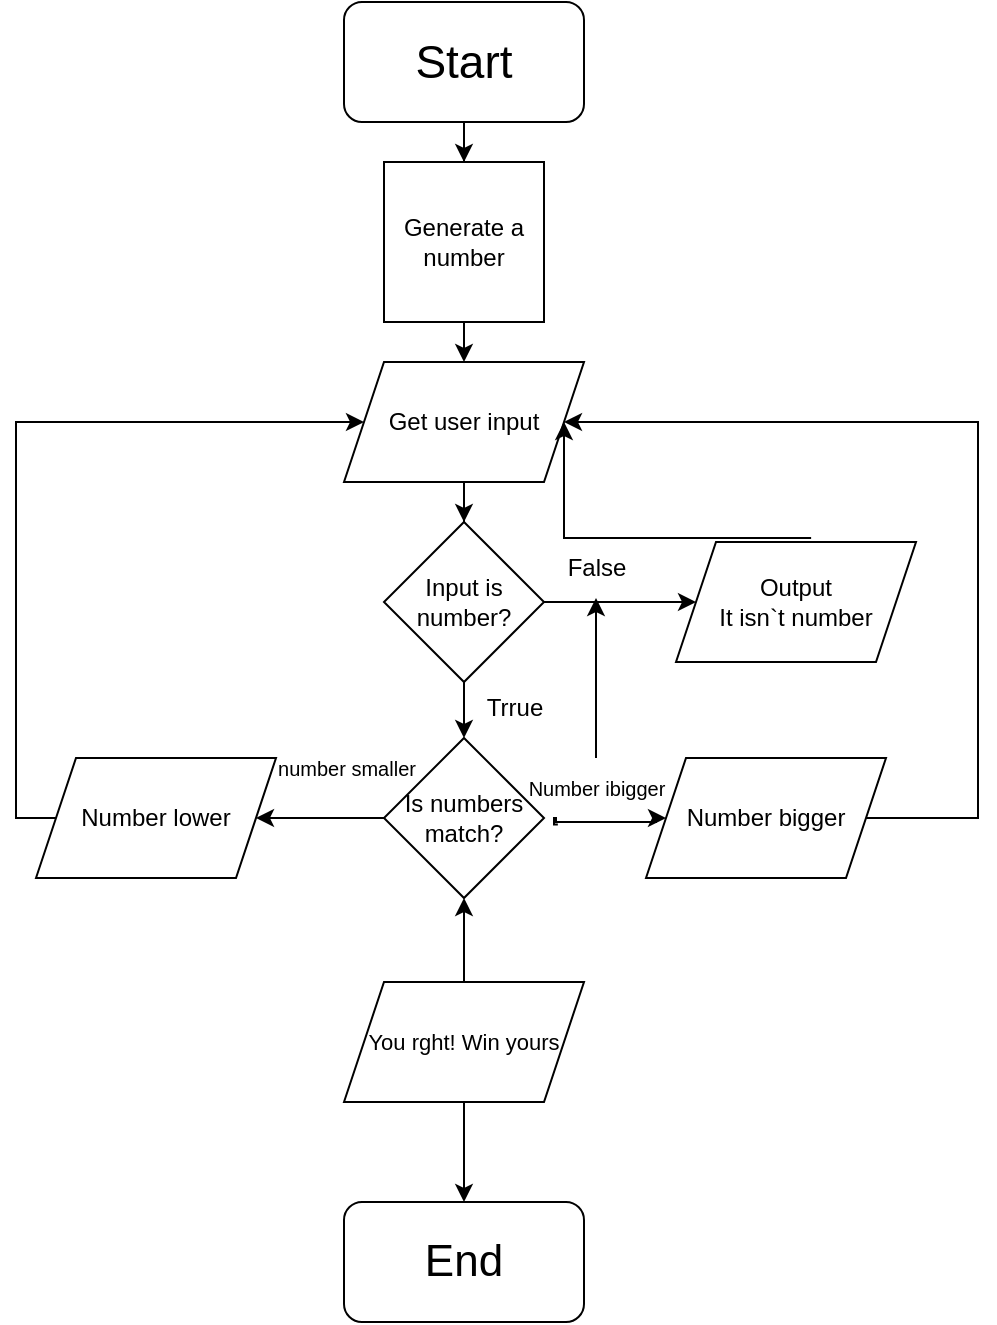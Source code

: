 <mxfile version="21.7.5" type="github">
  <diagram name="Страница — 1" id="zEwPG2Rf7rxG7eiGCEeS">
    <mxGraphModel dx="1009" dy="581" grid="1" gridSize="10" guides="1" tooltips="1" connect="1" arrows="1" fold="1" page="1" pageScale="1" pageWidth="827" pageHeight="1169" math="0" shadow="0">
      <root>
        <mxCell id="0" />
        <mxCell id="1" parent="0" />
        <mxCell id="aCeoo1v0vQvurUPuVx7p-3" value="" style="edgeStyle=orthogonalEdgeStyle;rounded=0;orthogonalLoop=1;jettySize=auto;html=1;" parent="1" source="aCeoo1v0vQvurUPuVx7p-1" target="aCeoo1v0vQvurUPuVx7p-2" edge="1">
          <mxGeometry relative="1" as="geometry" />
        </mxCell>
        <mxCell id="aCeoo1v0vQvurUPuVx7p-1" value="&lt;font style=&quot;font-size: 23px;&quot;&gt;Start&lt;/font&gt;" style="rounded=1;whiteSpace=wrap;html=1;" parent="1" vertex="1">
          <mxGeometry x="354" y="30" width="120" height="60" as="geometry" />
        </mxCell>
        <mxCell id="aCeoo1v0vQvurUPuVx7p-7" value="" style="edgeStyle=orthogonalEdgeStyle;rounded=0;orthogonalLoop=1;jettySize=auto;html=1;" parent="1" source="aCeoo1v0vQvurUPuVx7p-2" edge="1">
          <mxGeometry relative="1" as="geometry">
            <mxPoint x="414" y="210" as="targetPoint" />
          </mxGeometry>
        </mxCell>
        <mxCell id="aCeoo1v0vQvurUPuVx7p-2" value="Generate a number" style="whiteSpace=wrap;html=1;aspect=fixed;" parent="1" vertex="1">
          <mxGeometry x="374" y="110" width="80" height="80" as="geometry" />
        </mxCell>
        <mxCell id="aCeoo1v0vQvurUPuVx7p-13" value="" style="edgeStyle=orthogonalEdgeStyle;rounded=0;orthogonalLoop=1;jettySize=auto;html=1;" parent="1" source="aCeoo1v0vQvurUPuVx7p-8" target="aCeoo1v0vQvurUPuVx7p-9" edge="1">
          <mxGeometry relative="1" as="geometry" />
        </mxCell>
        <mxCell id="aCeoo1v0vQvurUPuVx7p-8" value="Get user input" style="shape=parallelogram;perimeter=parallelogramPerimeter;whiteSpace=wrap;html=1;fixedSize=1;" parent="1" vertex="1">
          <mxGeometry x="354" y="210" width="120" height="60" as="geometry" />
        </mxCell>
        <mxCell id="aCeoo1v0vQvurUPuVx7p-11" value="" style="edgeStyle=orthogonalEdgeStyle;rounded=0;orthogonalLoop=1;jettySize=auto;html=1;" parent="1" source="aCeoo1v0vQvurUPuVx7p-9" edge="1">
          <mxGeometry relative="1" as="geometry">
            <mxPoint x="530" y="330" as="targetPoint" />
          </mxGeometry>
        </mxCell>
        <mxCell id="aCeoo1v0vQvurUPuVx7p-17" value="" style="edgeStyle=orthogonalEdgeStyle;rounded=0;orthogonalLoop=1;jettySize=auto;html=1;" parent="1" source="aCeoo1v0vQvurUPuVx7p-9" target="aCeoo1v0vQvurUPuVx7p-16" edge="1">
          <mxGeometry relative="1" as="geometry" />
        </mxCell>
        <mxCell id="aCeoo1v0vQvurUPuVx7p-9" value="Input is number?" style="rhombus;whiteSpace=wrap;html=1;" parent="1" vertex="1">
          <mxGeometry x="374" y="290" width="80" height="80" as="geometry" />
        </mxCell>
        <mxCell id="aCeoo1v0vQvurUPuVx7p-12" value="False" style="text;html=1;align=center;verticalAlign=middle;resizable=0;points=[];autosize=1;strokeColor=none;fillColor=none;" parent="1" vertex="1">
          <mxGeometry x="455" y="298" width="50" height="30" as="geometry" />
        </mxCell>
        <mxCell id="aCeoo1v0vQvurUPuVx7p-15" style="edgeStyle=orthogonalEdgeStyle;rounded=0;orthogonalLoop=1;jettySize=auto;html=1;entryX=1;entryY=0.5;entryDx=0;entryDy=0;exitX=0.563;exitY=-0.033;exitDx=0;exitDy=0;exitPerimeter=0;" parent="1" source="aCeoo1v0vQvurUPuVx7p-14" target="aCeoo1v0vQvurUPuVx7p-8" edge="1">
          <mxGeometry relative="1" as="geometry">
            <mxPoint x="580" y="220" as="targetPoint" />
          </mxGeometry>
        </mxCell>
        <mxCell id="aCeoo1v0vQvurUPuVx7p-14" value="Output&lt;br&gt;It isn`t number" style="shape=parallelogram;perimeter=parallelogramPerimeter;whiteSpace=wrap;html=1;fixedSize=1;" parent="1" vertex="1">
          <mxGeometry x="520" y="300" width="120" height="60" as="geometry" />
        </mxCell>
        <mxCell id="aCeoo1v0vQvurUPuVx7p-27" value="" style="edgeStyle=orthogonalEdgeStyle;rounded=0;orthogonalLoop=1;jettySize=auto;html=1;" parent="1" source="aCeoo1v0vQvurUPuVx7p-16" target="aCeoo1v0vQvurUPuVx7p-26" edge="1">
          <mxGeometry relative="1" as="geometry" />
        </mxCell>
        <mxCell id="aCeoo1v0vQvurUPuVx7p-16" value="Is numbers match?" style="rhombus;whiteSpace=wrap;html=1;" parent="1" vertex="1">
          <mxGeometry x="374" y="398" width="80" height="80" as="geometry" />
        </mxCell>
        <mxCell id="aCeoo1v0vQvurUPuVx7p-18" value="Trrue" style="text;html=1;align=center;verticalAlign=middle;resizable=0;points=[];autosize=1;strokeColor=none;fillColor=none;" parent="1" vertex="1">
          <mxGeometry x="414" y="368" width="50" height="30" as="geometry" />
        </mxCell>
        <mxCell id="aCeoo1v0vQvurUPuVx7p-19" value="Number bigger" style="shape=parallelogram;perimeter=parallelogramPerimeter;whiteSpace=wrap;html=1;fixedSize=1;" parent="1" vertex="1">
          <mxGeometry x="505" y="408" width="120" height="60" as="geometry" />
        </mxCell>
        <mxCell id="aCeoo1v0vQvurUPuVx7p-22" style="edgeStyle=orthogonalEdgeStyle;rounded=0;orthogonalLoop=1;jettySize=auto;html=1;entryX=1;entryY=0.5;entryDx=0;entryDy=0;exitX=1;exitY=0.5;exitDx=0;exitDy=0;" parent="1" source="aCeoo1v0vQvurUPuVx7p-19" target="aCeoo1v0vQvurUPuVx7p-8" edge="1">
          <mxGeometry relative="1" as="geometry">
            <mxPoint x="671" y="408" as="sourcePoint" />
            <mxPoint x="570" y="240" as="targetPoint" />
            <Array as="points">
              <mxPoint x="671" y="438" />
              <mxPoint x="671" y="240" />
            </Array>
          </mxGeometry>
        </mxCell>
        <mxCell id="aCeoo1v0vQvurUPuVx7p-24" value="" style="edgeStyle=orthogonalEdgeStyle;rounded=0;orthogonalLoop=1;jettySize=auto;html=1;entryX=0;entryY=0.5;entryDx=0;entryDy=0;exitX=0.288;exitY=1.107;exitDx=0;exitDy=0;exitPerimeter=0;" parent="1" source="aCeoo1v0vQvurUPuVx7p-23" target="aCeoo1v0vQvurUPuVx7p-19" edge="1">
          <mxGeometry relative="1" as="geometry">
            <mxPoint x="454" y="438" as="sourcePoint" />
            <mxPoint x="515" y="438" as="targetPoint" />
            <Array as="points">
              <mxPoint x="459" y="438" />
              <mxPoint x="460" y="438" />
              <mxPoint x="460" y="440" />
              <mxPoint x="510" y="440" />
              <mxPoint x="510" y="438" />
            </Array>
          </mxGeometry>
        </mxCell>
        <mxCell id="aCeoo1v0vQvurUPuVx7p-25" value="" style="edgeStyle=orthogonalEdgeStyle;rounded=0;orthogonalLoop=1;jettySize=auto;html=1;" parent="1" source="aCeoo1v0vQvurUPuVx7p-23" target="aCeoo1v0vQvurUPuVx7p-12" edge="1">
          <mxGeometry relative="1" as="geometry" />
        </mxCell>
        <mxCell id="aCeoo1v0vQvurUPuVx7p-23" value="Number ibigger" style="text;html=1;align=center;verticalAlign=middle;resizable=0;points=[];autosize=1;strokeColor=none;fillColor=none;spacing=3;fontSize=10;" parent="1" vertex="1">
          <mxGeometry x="435" y="408" width="90" height="30" as="geometry" />
        </mxCell>
        <mxCell id="aCeoo1v0vQvurUPuVx7p-29" value="" style="edgeStyle=orthogonalEdgeStyle;rounded=0;orthogonalLoop=1;jettySize=auto;html=1;entryX=0;entryY=0.5;entryDx=0;entryDy=0;" parent="1" source="aCeoo1v0vQvurUPuVx7p-26" target="aCeoo1v0vQvurUPuVx7p-8" edge="1">
          <mxGeometry relative="1" as="geometry">
            <mxPoint x="150" y="240" as="targetPoint" />
            <Array as="points">
              <mxPoint x="190" y="438" />
              <mxPoint x="190" y="240" />
            </Array>
          </mxGeometry>
        </mxCell>
        <mxCell id="aCeoo1v0vQvurUPuVx7p-26" value="Number lower" style="shape=parallelogram;perimeter=parallelogramPerimeter;whiteSpace=wrap;html=1;fixedSize=1;" parent="1" vertex="1">
          <mxGeometry x="200" y="408" width="120" height="60" as="geometry" />
        </mxCell>
        <mxCell id="aCeoo1v0vQvurUPuVx7p-30" value="number smaller" style="text;html=1;align=center;verticalAlign=middle;resizable=0;points=[];autosize=1;strokeColor=none;fillColor=none;fontSize=10;" parent="1" vertex="1">
          <mxGeometry x="310" y="398" width="90" height="30" as="geometry" />
        </mxCell>
        <mxCell id="aCeoo1v0vQvurUPuVx7p-33" value="" style="edgeStyle=orthogonalEdgeStyle;rounded=0;orthogonalLoop=1;jettySize=auto;html=1;" parent="1" source="aCeoo1v0vQvurUPuVx7p-31" target="aCeoo1v0vQvurUPuVx7p-32" edge="1">
          <mxGeometry relative="1" as="geometry" />
        </mxCell>
        <mxCell id="fMFMJRAaanC44MyvPBUv-5" style="edgeStyle=orthogonalEdgeStyle;rounded=0;orthogonalLoop=1;jettySize=auto;html=1;entryX=0.5;entryY=1;entryDx=0;entryDy=0;" edge="1" parent="1" source="aCeoo1v0vQvurUPuVx7p-31" target="aCeoo1v0vQvurUPuVx7p-16">
          <mxGeometry relative="1" as="geometry" />
        </mxCell>
        <mxCell id="aCeoo1v0vQvurUPuVx7p-31" value="&lt;font style=&quot;font-size: 11px;&quot;&gt;You rght! Win yours&lt;/font&gt;" style="shape=parallelogram;perimeter=parallelogramPerimeter;whiteSpace=wrap;html=1;fixedSize=1;" parent="1" vertex="1">
          <mxGeometry x="354" y="520" width="120" height="60" as="geometry" />
        </mxCell>
        <mxCell id="aCeoo1v0vQvurUPuVx7p-32" value="&lt;font style=&quot;font-size: 22px;&quot;&gt;End&lt;/font&gt;" style="rounded=1;whiteSpace=wrap;html=1;" parent="1" vertex="1">
          <mxGeometry x="354" y="630" width="120" height="60" as="geometry" />
        </mxCell>
      </root>
    </mxGraphModel>
  </diagram>
</mxfile>
